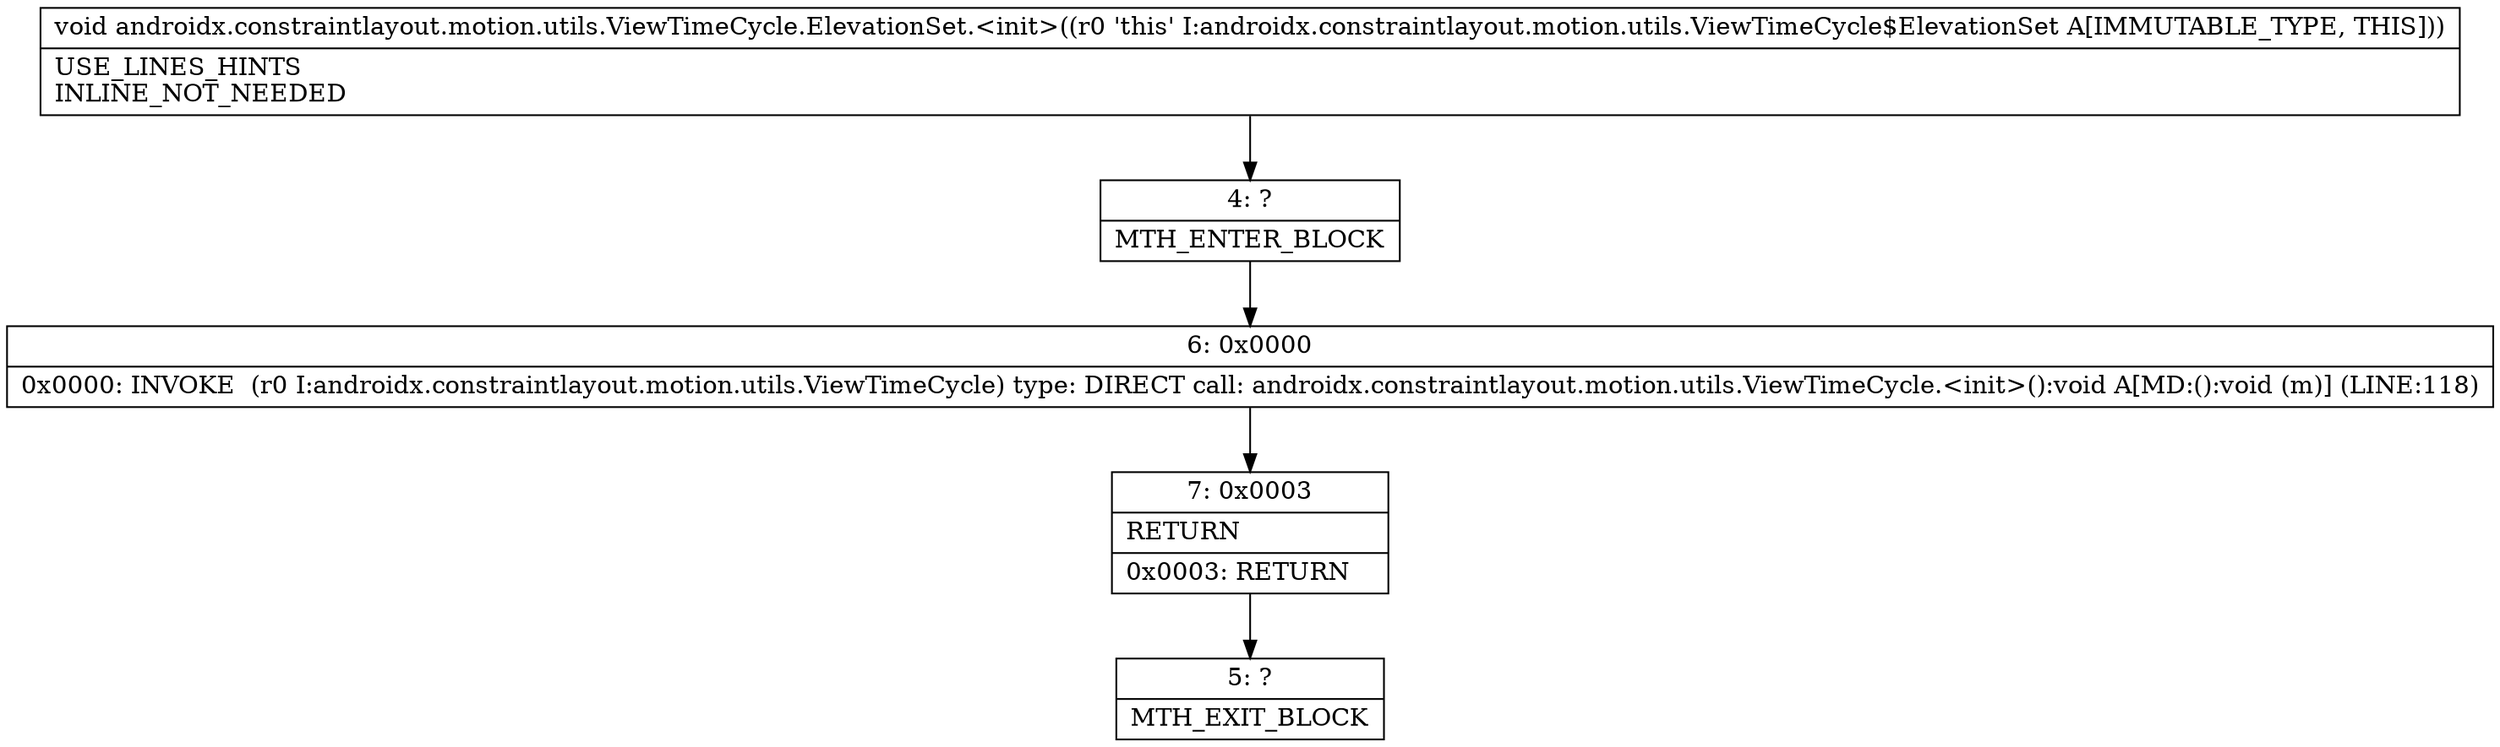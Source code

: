 digraph "CFG forandroidx.constraintlayout.motion.utils.ViewTimeCycle.ElevationSet.\<init\>()V" {
Node_4 [shape=record,label="{4\:\ ?|MTH_ENTER_BLOCK\l}"];
Node_6 [shape=record,label="{6\:\ 0x0000|0x0000: INVOKE  (r0 I:androidx.constraintlayout.motion.utils.ViewTimeCycle) type: DIRECT call: androidx.constraintlayout.motion.utils.ViewTimeCycle.\<init\>():void A[MD:():void (m)] (LINE:118)\l}"];
Node_7 [shape=record,label="{7\:\ 0x0003|RETURN\l|0x0003: RETURN   \l}"];
Node_5 [shape=record,label="{5\:\ ?|MTH_EXIT_BLOCK\l}"];
MethodNode[shape=record,label="{void androidx.constraintlayout.motion.utils.ViewTimeCycle.ElevationSet.\<init\>((r0 'this' I:androidx.constraintlayout.motion.utils.ViewTimeCycle$ElevationSet A[IMMUTABLE_TYPE, THIS]))  | USE_LINES_HINTS\lINLINE_NOT_NEEDED\l}"];
MethodNode -> Node_4;Node_4 -> Node_6;
Node_6 -> Node_7;
Node_7 -> Node_5;
}

